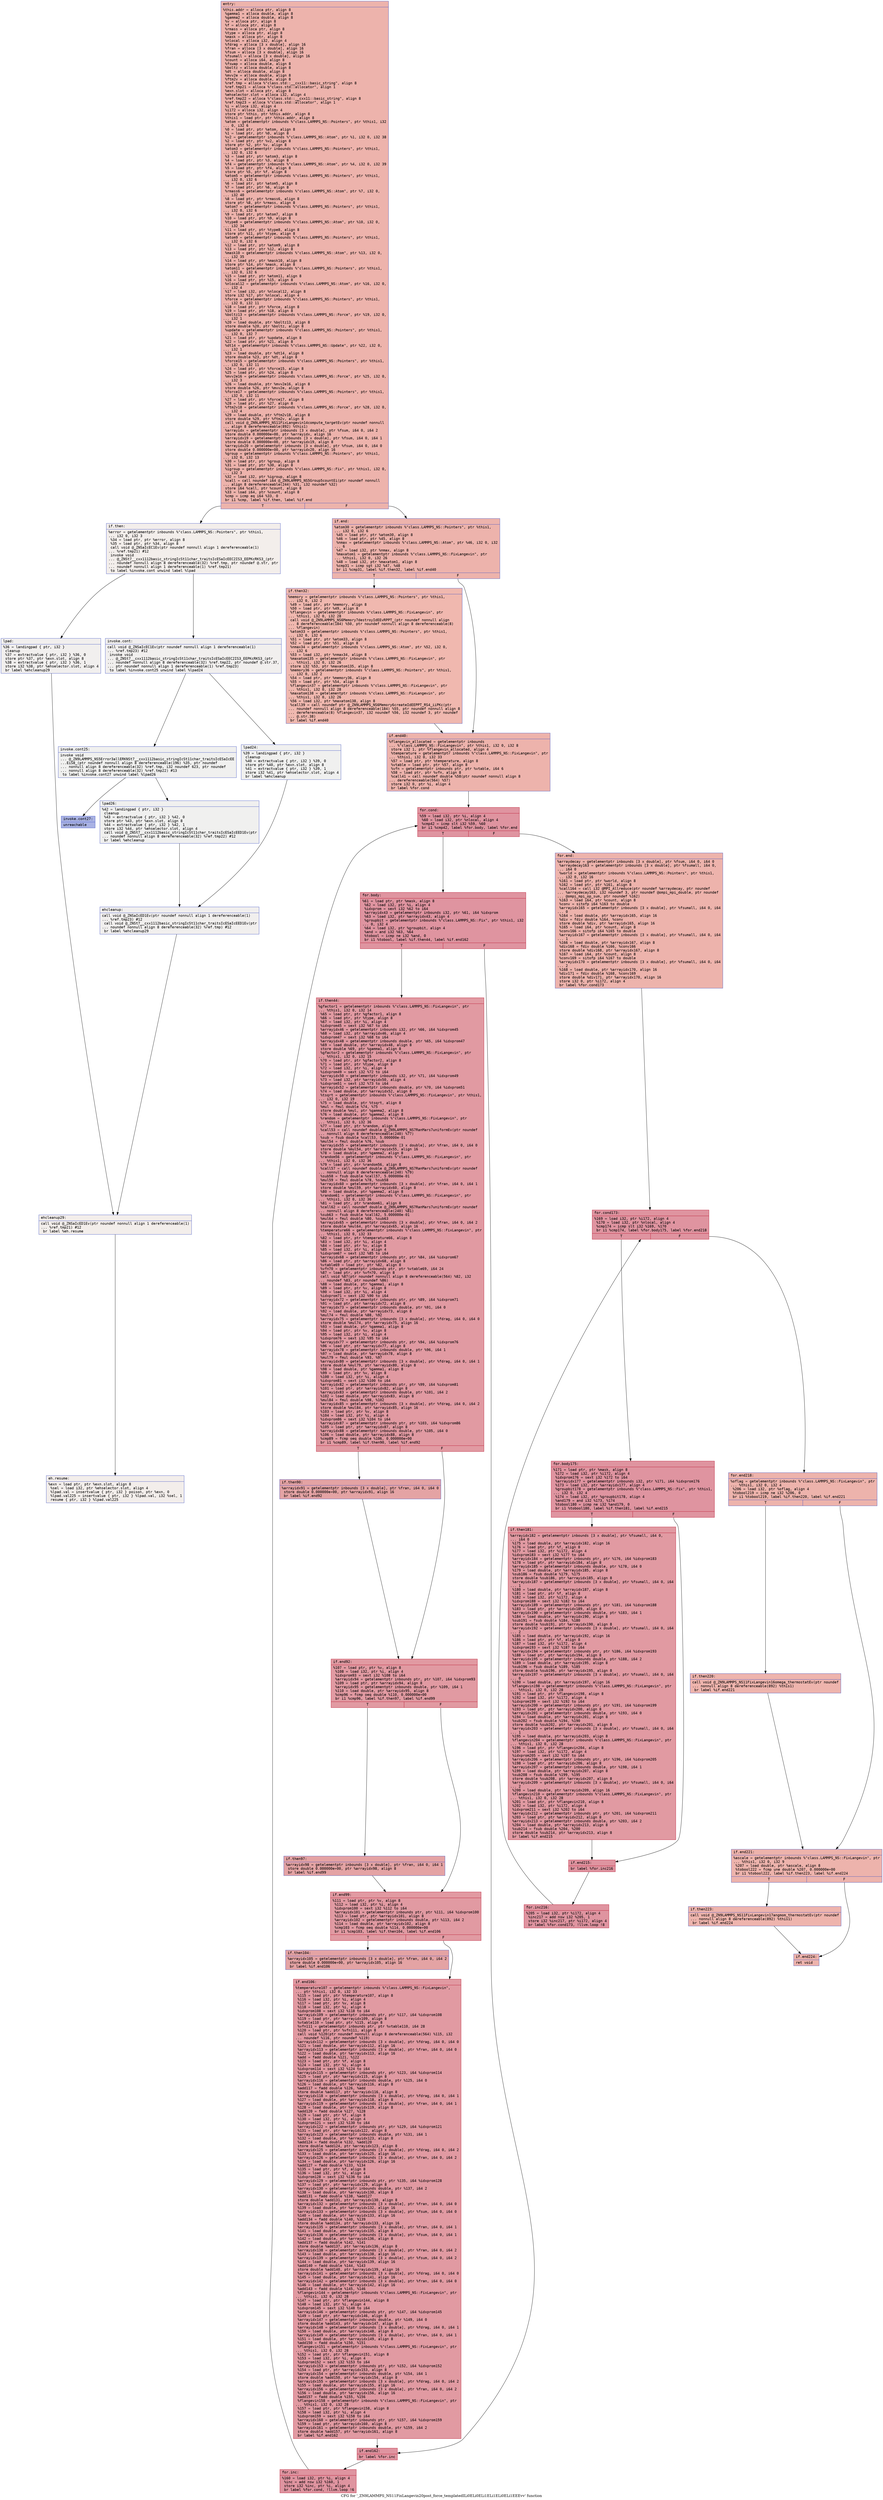 digraph "CFG for '_ZN9LAMMPS_NS11FixLangevin20post_force_templatedILi0ELi0ELi1ELi1ELi0ELi1EEEvv' function" {
	label="CFG for '_ZN9LAMMPS_NS11FixLangevin20post_force_templatedILi0ELi0ELi1ELi1ELi0ELi1EEEvv' function";

	Node0x55e6b2228760 [shape=record,color="#3d50c3ff", style=filled, fillcolor="#d6524470" fontname="Courier",label="{entry:\l|  %this.addr = alloca ptr, align 8\l  %gamma1 = alloca double, align 8\l  %gamma2 = alloca double, align 8\l  %v = alloca ptr, align 8\l  %f = alloca ptr, align 8\l  %rmass = alloca ptr, align 8\l  %type = alloca ptr, align 8\l  %mask = alloca ptr, align 8\l  %nlocal = alloca i32, align 4\l  %fdrag = alloca [3 x double], align 16\l  %fran = alloca [3 x double], align 16\l  %fsum = alloca [3 x double], align 16\l  %fsumall = alloca [3 x double], align 16\l  %count = alloca i64, align 8\l  %fswap = alloca double, align 8\l  %boltz = alloca double, align 8\l  %dt = alloca double, align 8\l  %mvv2e = alloca double, align 8\l  %ftm2v = alloca double, align 8\l  %ref.tmp = alloca %\"class.std::__cxx11::basic_string\", align 8\l  %ref.tmp21 = alloca %\"class.std::allocator\", align 1\l  %exn.slot = alloca ptr, align 8\l  %ehselector.slot = alloca i32, align 4\l  %ref.tmp22 = alloca %\"class.std::__cxx11::basic_string\", align 8\l  %ref.tmp23 = alloca %\"class.std::allocator\", align 1\l  %i = alloca i32, align 4\l  %i172 = alloca i32, align 4\l  store ptr %this, ptr %this.addr, align 8\l  %this1 = load ptr, ptr %this.addr, align 8\l  %atom = getelementptr inbounds %\"class.LAMMPS_NS::Pointers\", ptr %this1, i32\l... 0, i32 6\l  %0 = load ptr, ptr %atom, align 8\l  %1 = load ptr, ptr %0, align 8\l  %v2 = getelementptr inbounds %\"class.LAMMPS_NS::Atom\", ptr %1, i32 0, i32 38\l  %2 = load ptr, ptr %v2, align 8\l  store ptr %2, ptr %v, align 8\l  %atom3 = getelementptr inbounds %\"class.LAMMPS_NS::Pointers\", ptr %this1,\l... i32 0, i32 6\l  %3 = load ptr, ptr %atom3, align 8\l  %4 = load ptr, ptr %3, align 8\l  %f4 = getelementptr inbounds %\"class.LAMMPS_NS::Atom\", ptr %4, i32 0, i32 39\l  %5 = load ptr, ptr %f4, align 8\l  store ptr %5, ptr %f, align 8\l  %atom5 = getelementptr inbounds %\"class.LAMMPS_NS::Pointers\", ptr %this1,\l... i32 0, i32 6\l  %6 = load ptr, ptr %atom5, align 8\l  %7 = load ptr, ptr %6, align 8\l  %rmass6 = getelementptr inbounds %\"class.LAMMPS_NS::Atom\", ptr %7, i32 0,\l... i32 40\l  %8 = load ptr, ptr %rmass6, align 8\l  store ptr %8, ptr %rmass, align 8\l  %atom7 = getelementptr inbounds %\"class.LAMMPS_NS::Pointers\", ptr %this1,\l... i32 0, i32 6\l  %9 = load ptr, ptr %atom7, align 8\l  %10 = load ptr, ptr %9, align 8\l  %type8 = getelementptr inbounds %\"class.LAMMPS_NS::Atom\", ptr %10, i32 0,\l... i32 34\l  %11 = load ptr, ptr %type8, align 8\l  store ptr %11, ptr %type, align 8\l  %atom9 = getelementptr inbounds %\"class.LAMMPS_NS::Pointers\", ptr %this1,\l... i32 0, i32 6\l  %12 = load ptr, ptr %atom9, align 8\l  %13 = load ptr, ptr %12, align 8\l  %mask10 = getelementptr inbounds %\"class.LAMMPS_NS::Atom\", ptr %13, i32 0,\l... i32 35\l  %14 = load ptr, ptr %mask10, align 8\l  store ptr %14, ptr %mask, align 8\l  %atom11 = getelementptr inbounds %\"class.LAMMPS_NS::Pointers\", ptr %this1,\l... i32 0, i32 6\l  %15 = load ptr, ptr %atom11, align 8\l  %16 = load ptr, ptr %15, align 8\l  %nlocal12 = getelementptr inbounds %\"class.LAMMPS_NS::Atom\", ptr %16, i32 0,\l... i32 4\l  %17 = load i32, ptr %nlocal12, align 8\l  store i32 %17, ptr %nlocal, align 4\l  %force = getelementptr inbounds %\"class.LAMMPS_NS::Pointers\", ptr %this1,\l... i32 0, i32 11\l  %18 = load ptr, ptr %force, align 8\l  %19 = load ptr, ptr %18, align 8\l  %boltz13 = getelementptr inbounds %\"class.LAMMPS_NS::Force\", ptr %19, i32 0,\l... i32 1\l  %20 = load double, ptr %boltz13, align 8\l  store double %20, ptr %boltz, align 8\l  %update = getelementptr inbounds %\"class.LAMMPS_NS::Pointers\", ptr %this1,\l... i32 0, i32 7\l  %21 = load ptr, ptr %update, align 8\l  %22 = load ptr, ptr %21, align 8\l  %dt14 = getelementptr inbounds %\"class.LAMMPS_NS::Update\", ptr %22, i32 0,\l... i32 1\l  %23 = load double, ptr %dt14, align 8\l  store double %23, ptr %dt, align 8\l  %force15 = getelementptr inbounds %\"class.LAMMPS_NS::Pointers\", ptr %this1,\l... i32 0, i32 11\l  %24 = load ptr, ptr %force15, align 8\l  %25 = load ptr, ptr %24, align 8\l  %mvv2e16 = getelementptr inbounds %\"class.LAMMPS_NS::Force\", ptr %25, i32 0,\l... i32 3\l  %26 = load double, ptr %mvv2e16, align 8\l  store double %26, ptr %mvv2e, align 8\l  %force17 = getelementptr inbounds %\"class.LAMMPS_NS::Pointers\", ptr %this1,\l... i32 0, i32 11\l  %27 = load ptr, ptr %force17, align 8\l  %28 = load ptr, ptr %27, align 8\l  %ftm2v18 = getelementptr inbounds %\"class.LAMMPS_NS::Force\", ptr %28, i32 0,\l... i32 4\l  %29 = load double, ptr %ftm2v18, align 8\l  store double %29, ptr %ftm2v, align 8\l  call void @_ZN9LAMMPS_NS11FixLangevin14compute_targetEv(ptr noundef nonnull\l... align 8 dereferenceable(892) %this1)\l  %arrayidx = getelementptr inbounds [3 x double], ptr %fsum, i64 0, i64 2\l  store double 0.000000e+00, ptr %arrayidx, align 16\l  %arrayidx19 = getelementptr inbounds [3 x double], ptr %fsum, i64 0, i64 1\l  store double 0.000000e+00, ptr %arrayidx19, align 8\l  %arrayidx20 = getelementptr inbounds [3 x double], ptr %fsum, i64 0, i64 0\l  store double 0.000000e+00, ptr %arrayidx20, align 16\l  %group = getelementptr inbounds %\"class.LAMMPS_NS::Pointers\", ptr %this1,\l... i32 0, i32 13\l  %30 = load ptr, ptr %group, align 8\l  %31 = load ptr, ptr %30, align 8\l  %igroup = getelementptr inbounds %\"class.LAMMPS_NS::Fix\", ptr %this1, i32 0,\l... i32 3\l  %32 = load i32, ptr %igroup, align 8\l  %call = call noundef i64 @_ZN9LAMMPS_NS5Group5countEi(ptr noundef nonnull\l... align 8 dereferenceable(244) %31, i32 noundef %32)\l  store i64 %call, ptr %count, align 8\l  %33 = load i64, ptr %count, align 8\l  %cmp = icmp eq i64 %33, 0\l  br i1 %cmp, label %if.then, label %if.end\l|{<s0>T|<s1>F}}"];
	Node0x55e6b2228760:s0 -> Node0x55e6b2234940[tooltip="entry -> if.then\nProbability 0.00%" ];
	Node0x55e6b2228760:s1 -> Node0x55e6b22349b0[tooltip="entry -> if.end\nProbability 100.00%" ];
	Node0x55e6b2234940 [shape=record,color="#3d50c3ff", style=filled, fillcolor="#e5d8d170" fontname="Courier",label="{if.then:\l|  %error = getelementptr inbounds %\"class.LAMMPS_NS::Pointers\", ptr %this1,\l... i32 0, i32 3\l  %34 = load ptr, ptr %error, align 8\l  %35 = load ptr, ptr %34, align 8\l  call void @_ZNSaIcEC1Ev(ptr noundef nonnull align 1 dereferenceable(1)\l... %ref.tmp21) #12\l  invoke void\l... @_ZNSt7__cxx1112basic_stringIcSt11char_traitsIcESaIcEEC2IS3_EEPKcRKS3_(ptr\l... noundef nonnull align 8 dereferenceable(32) %ref.tmp, ptr noundef @.str, ptr\l... noundef nonnull align 1 dereferenceable(1) %ref.tmp21)\l          to label %invoke.cont unwind label %lpad\l}"];
	Node0x55e6b2234940 -> Node0x55e6b2234e30[tooltip="if.then -> invoke.cont\nProbability 50.00%" ];
	Node0x55e6b2234940 -> Node0x55e6b2234e80[tooltip="if.then -> lpad\nProbability 50.00%" ];
	Node0x55e6b2234e30 [shape=record,color="#3d50c3ff", style=filled, fillcolor="#e0dbd870" fontname="Courier",label="{invoke.cont:\l|  call void @_ZNSaIcEC1Ev(ptr noundef nonnull align 1 dereferenceable(1)\l... %ref.tmp23) #12\l  invoke void\l... @_ZNSt7__cxx1112basic_stringIcSt11char_traitsIcESaIcEEC2IS3_EEPKcRKS3_(ptr\l... noundef nonnull align 8 dereferenceable(32) %ref.tmp22, ptr noundef @.str.37,\l... ptr noundef nonnull align 1 dereferenceable(1) %ref.tmp23)\l          to label %invoke.cont25 unwind label %lpad24\l}"];
	Node0x55e6b2234e30 -> Node0x55e6b2235170[tooltip="invoke.cont -> invoke.cont25\nProbability 50.00%" ];
	Node0x55e6b2234e30 -> Node0x55e6b22351c0[tooltip="invoke.cont -> lpad24\nProbability 50.00%" ];
	Node0x55e6b2235170 [shape=record,color="#3d50c3ff", style=filled, fillcolor="#dedcdb70" fontname="Courier",label="{invoke.cont25:\l|  invoke void\l... @_ZN9LAMMPS_NS5Error3allERKNSt7__cxx1112basic_stringIcSt11char_traitsIcESaIcEE\l...EiS8_(ptr noundef nonnull align 8 dereferenceable(196) %35, ptr noundef\l... nonnull align 8 dereferenceable(32) %ref.tmp, i32 noundef 623, ptr noundef\l... nonnull align 8 dereferenceable(32) %ref.tmp22) #13\l          to label %invoke.cont27 unwind label %lpad26\l}"];
	Node0x55e6b2235170 -> Node0x55e6b2235120[tooltip="invoke.cont25 -> invoke.cont27\nProbability 0.00%" ];
	Node0x55e6b2235170 -> Node0x55e6b22353f0[tooltip="invoke.cont25 -> lpad26\nProbability 100.00%" ];
	Node0x55e6b2235120 [shape=record,color="#3d50c3ff", style=filled, fillcolor="#3d50c370" fontname="Courier",label="{invoke.cont27:\l|  unreachable\l}"];
	Node0x55e6b2234e80 [shape=record,color="#3d50c3ff", style=filled, fillcolor="#e0dbd870" fontname="Courier",label="{lpad:\l|  %36 = landingpad \{ ptr, i32 \}\l          cleanup\l  %37 = extractvalue \{ ptr, i32 \} %36, 0\l  store ptr %37, ptr %exn.slot, align 8\l  %38 = extractvalue \{ ptr, i32 \} %36, 1\l  store i32 %38, ptr %ehselector.slot, align 4\l  br label %ehcleanup29\l}"];
	Node0x55e6b2234e80 -> Node0x55e6b22358f0[tooltip="lpad -> ehcleanup29\nProbability 100.00%" ];
	Node0x55e6b22351c0 [shape=record,color="#3d50c3ff", style=filled, fillcolor="#dedcdb70" fontname="Courier",label="{lpad24:\l|  %39 = landingpad \{ ptr, i32 \}\l          cleanup\l  %40 = extractvalue \{ ptr, i32 \} %39, 0\l  store ptr %40, ptr %exn.slot, align 8\l  %41 = extractvalue \{ ptr, i32 \} %39, 1\l  store i32 %41, ptr %ehselector.slot, align 4\l  br label %ehcleanup\l}"];
	Node0x55e6b22351c0 -> Node0x55e6b2235c40[tooltip="lpad24 -> ehcleanup\nProbability 100.00%" ];
	Node0x55e6b22353f0 [shape=record,color="#3d50c3ff", style=filled, fillcolor="#dedcdb70" fontname="Courier",label="{lpad26:\l|  %42 = landingpad \{ ptr, i32 \}\l          cleanup\l  %43 = extractvalue \{ ptr, i32 \} %42, 0\l  store ptr %43, ptr %exn.slot, align 8\l  %44 = extractvalue \{ ptr, i32 \} %42, 1\l  store i32 %44, ptr %ehselector.slot, align 4\l  call void @_ZNSt7__cxx1112basic_stringIcSt11char_traitsIcESaIcEED1Ev(ptr\l... noundef nonnull align 8 dereferenceable(32) %ref.tmp22) #12\l  br label %ehcleanup\l}"];
	Node0x55e6b22353f0 -> Node0x55e6b2235c40[tooltip="lpad26 -> ehcleanup\nProbability 100.00%" ];
	Node0x55e6b2235c40 [shape=record,color="#3d50c3ff", style=filled, fillcolor="#e0dbd870" fontname="Courier",label="{ehcleanup:\l|  call void @_ZNSaIcED1Ev(ptr noundef nonnull align 1 dereferenceable(1)\l... %ref.tmp23) #12\l  call void @_ZNSt7__cxx1112basic_stringIcSt11char_traitsIcESaIcEED1Ev(ptr\l... noundef nonnull align 8 dereferenceable(32) %ref.tmp) #12\l  br label %ehcleanup29\l}"];
	Node0x55e6b2235c40 -> Node0x55e6b22358f0[tooltip="ehcleanup -> ehcleanup29\nProbability 100.00%" ];
	Node0x55e6b22358f0 [shape=record,color="#3d50c3ff", style=filled, fillcolor="#e5d8d170" fontname="Courier",label="{ehcleanup29:\l|  call void @_ZNSaIcED1Ev(ptr noundef nonnull align 1 dereferenceable(1)\l... %ref.tmp21) #12\l  br label %eh.resume\l}"];
	Node0x55e6b22358f0 -> Node0x55e6b22364f0[tooltip="ehcleanup29 -> eh.resume\nProbability 100.00%" ];
	Node0x55e6b22349b0 [shape=record,color="#3d50c3ff", style=filled, fillcolor="#d6524470" fontname="Courier",label="{if.end:\l|  %atom30 = getelementptr inbounds %\"class.LAMMPS_NS::Pointers\", ptr %this1,\l... i32 0, i32 6\l  %45 = load ptr, ptr %atom30, align 8\l  %46 = load ptr, ptr %45, align 8\l  %nmax = getelementptr inbounds %\"class.LAMMPS_NS::Atom\", ptr %46, i32 0, i32\l... 6\l  %47 = load i32, ptr %nmax, align 8\l  %maxatom1 = getelementptr inbounds %\"class.LAMMPS_NS::FixLangevin\", ptr\l... %this1, i32 0, i32 26\l  %48 = load i32, ptr %maxatom1, align 8\l  %cmp31 = icmp sgt i32 %47, %48\l  br i1 %cmp31, label %if.then32, label %if.end40\l|{<s0>T|<s1>F}}"];
	Node0x55e6b22349b0:s0 -> Node0x55e6b2237300[tooltip="if.end -> if.then32\nProbability 50.00%" ];
	Node0x55e6b22349b0:s1 -> Node0x55e6b2237380[tooltip="if.end -> if.end40\nProbability 50.00%" ];
	Node0x55e6b2237300 [shape=record,color="#3d50c3ff", style=filled, fillcolor="#dc5d4a70" fontname="Courier",label="{if.then32:\l|  %memory = getelementptr inbounds %\"class.LAMMPS_NS::Pointers\", ptr %this1,\l... i32 0, i32 2\l  %49 = load ptr, ptr %memory, align 8\l  %50 = load ptr, ptr %49, align 8\l  %flangevin = getelementptr inbounds %\"class.LAMMPS_NS::FixLangevin\", ptr\l... %this1, i32 0, i32 28\l  call void @_ZN9LAMMPS_NS6Memory7destroyIdEEvRPPT_(ptr noundef nonnull align\l... 8 dereferenceable(184) %50, ptr noundef nonnull align 8 dereferenceable(8)\l... %flangevin)\l  %atom33 = getelementptr inbounds %\"class.LAMMPS_NS::Pointers\", ptr %this1,\l... i32 0, i32 6\l  %51 = load ptr, ptr %atom33, align 8\l  %52 = load ptr, ptr %51, align 8\l  %nmax34 = getelementptr inbounds %\"class.LAMMPS_NS::Atom\", ptr %52, i32 0,\l... i32 6\l  %53 = load i32, ptr %nmax34, align 8\l  %maxatom135 = getelementptr inbounds %\"class.LAMMPS_NS::FixLangevin\", ptr\l... %this1, i32 0, i32 26\l  store i32 %53, ptr %maxatom135, align 8\l  %memory36 = getelementptr inbounds %\"class.LAMMPS_NS::Pointers\", ptr %this1,\l... i32 0, i32 2\l  %54 = load ptr, ptr %memory36, align 8\l  %55 = load ptr, ptr %54, align 8\l  %flangevin37 = getelementptr inbounds %\"class.LAMMPS_NS::FixLangevin\", ptr\l... %this1, i32 0, i32 28\l  %maxatom138 = getelementptr inbounds %\"class.LAMMPS_NS::FixLangevin\", ptr\l... %this1, i32 0, i32 26\l  %56 = load i32, ptr %maxatom138, align 8\l  %call39 = call noundef ptr @_ZN9LAMMPS_NS6Memory6createIdEEPPT_RS4_iiPKc(ptr\l... noundef nonnull align 8 dereferenceable(184) %55, ptr noundef nonnull align 8\l... dereferenceable(8) %flangevin37, i32 noundef %56, i32 noundef 3, ptr noundef\l... @.str.38)\l  br label %if.end40\l}"];
	Node0x55e6b2237300 -> Node0x55e6b2237380[tooltip="if.then32 -> if.end40\nProbability 100.00%" ];
	Node0x55e6b2237380 [shape=record,color="#3d50c3ff", style=filled, fillcolor="#d6524470" fontname="Courier",label="{if.end40:\l|  %flangevin_allocated = getelementptr inbounds\l... %\"class.LAMMPS_NS::FixLangevin\", ptr %this1, i32 0, i32 8\l  store i32 1, ptr %flangevin_allocated, align 4\l  %temperature = getelementptr inbounds %\"class.LAMMPS_NS::FixLangevin\", ptr\l... %this1, i32 0, i32 33\l  %57 = load ptr, ptr %temperature, align 8\l  %vtable = load ptr, ptr %57, align 8\l  %vfn = getelementptr inbounds ptr, ptr %vtable, i64 6\l  %58 = load ptr, ptr %vfn, align 8\l  %call41 = call noundef double %58(ptr noundef nonnull align 8\l... dereferenceable(564) %57)\l  store i32 0, ptr %i, align 4\l  br label %for.cond\l}"];
	Node0x55e6b2237380 -> Node0x55e6b2238aa0[tooltip="if.end40 -> for.cond\nProbability 100.00%" ];
	Node0x55e6b2238aa0 [shape=record,color="#b70d28ff", style=filled, fillcolor="#b70d2870" fontname="Courier",label="{for.cond:\l|  %59 = load i32, ptr %i, align 4\l  %60 = load i32, ptr %nlocal, align 4\l  %cmp42 = icmp slt i32 %59, %60\l  br i1 %cmp42, label %for.body, label %for.end\l|{<s0>T|<s1>F}}"];
	Node0x55e6b2238aa0:s0 -> Node0x55e6b2238d10[tooltip="for.cond -> for.body\nProbability 96.88%" ];
	Node0x55e6b2238aa0:s1 -> Node0x55e6b2238d60[tooltip="for.cond -> for.end\nProbability 3.12%" ];
	Node0x55e6b2238d10 [shape=record,color="#b70d28ff", style=filled, fillcolor="#b70d2870" fontname="Courier",label="{for.body:\l|  %61 = load ptr, ptr %mask, align 8\l  %62 = load i32, ptr %i, align 4\l  %idxprom = sext i32 %62 to i64\l  %arrayidx43 = getelementptr inbounds i32, ptr %61, i64 %idxprom\l  %63 = load i32, ptr %arrayidx43, align 4\l  %groupbit = getelementptr inbounds %\"class.LAMMPS_NS::Fix\", ptr %this1, i32\l... 0, i32 4\l  %64 = load i32, ptr %groupbit, align 4\l  %and = and i32 %63, %64\l  %tobool = icmp ne i32 %and, 0\l  br i1 %tobool, label %if.then44, label %if.end162\l|{<s0>T|<s1>F}}"];
	Node0x55e6b2238d10:s0 -> Node0x55e6b2233860[tooltip="for.body -> if.then44\nProbability 62.50%" ];
	Node0x55e6b2238d10:s1 -> Node0x55e6b22338e0[tooltip="for.body -> if.end162\nProbability 37.50%" ];
	Node0x55e6b2233860 [shape=record,color="#b70d28ff", style=filled, fillcolor="#bb1b2c70" fontname="Courier",label="{if.then44:\l|  %gfactor1 = getelementptr inbounds %\"class.LAMMPS_NS::FixLangevin\", ptr\l... %this1, i32 0, i32 14\l  %65 = load ptr, ptr %gfactor1, align 8\l  %66 = load ptr, ptr %type, align 8\l  %67 = load i32, ptr %i, align 4\l  %idxprom45 = sext i32 %67 to i64\l  %arrayidx46 = getelementptr inbounds i32, ptr %66, i64 %idxprom45\l  %68 = load i32, ptr %arrayidx46, align 4\l  %idxprom47 = sext i32 %68 to i64\l  %arrayidx48 = getelementptr inbounds double, ptr %65, i64 %idxprom47\l  %69 = load double, ptr %arrayidx48, align 8\l  store double %69, ptr %gamma1, align 8\l  %gfactor2 = getelementptr inbounds %\"class.LAMMPS_NS::FixLangevin\", ptr\l... %this1, i32 0, i32 15\l  %70 = load ptr, ptr %gfactor2, align 8\l  %71 = load ptr, ptr %type, align 8\l  %72 = load i32, ptr %i, align 4\l  %idxprom49 = sext i32 %72 to i64\l  %arrayidx50 = getelementptr inbounds i32, ptr %71, i64 %idxprom49\l  %73 = load i32, ptr %arrayidx50, align 4\l  %idxprom51 = sext i32 %73 to i64\l  %arrayidx52 = getelementptr inbounds double, ptr %70, i64 %idxprom51\l  %74 = load double, ptr %arrayidx52, align 8\l  %tsqrt = getelementptr inbounds %\"class.LAMMPS_NS::FixLangevin\", ptr %this1,\l... i32 0, i32 19\l  %75 = load double, ptr %tsqrt, align 8\l  %mul = fmul double %74, %75\l  store double %mul, ptr %gamma2, align 8\l  %76 = load double, ptr %gamma2, align 8\l  %random = getelementptr inbounds %\"class.LAMMPS_NS::FixLangevin\", ptr\l... %this1, i32 0, i32 36\l  %77 = load ptr, ptr %random, align 8\l  %call53 = call noundef double @_ZN9LAMMPS_NS7RanMars7uniformEv(ptr noundef\l... nonnull align 8 dereferenceable(240) %77)\l  %sub = fsub double %call53, 5.000000e-01\l  %mul54 = fmul double %76, %sub\l  %arrayidx55 = getelementptr inbounds [3 x double], ptr %fran, i64 0, i64 0\l  store double %mul54, ptr %arrayidx55, align 16\l  %78 = load double, ptr %gamma2, align 8\l  %random56 = getelementptr inbounds %\"class.LAMMPS_NS::FixLangevin\", ptr\l... %this1, i32 0, i32 36\l  %79 = load ptr, ptr %random56, align 8\l  %call57 = call noundef double @_ZN9LAMMPS_NS7RanMars7uniformEv(ptr noundef\l... nonnull align 8 dereferenceable(240) %79)\l  %sub58 = fsub double %call57, 5.000000e-01\l  %mul59 = fmul double %78, %sub58\l  %arrayidx60 = getelementptr inbounds [3 x double], ptr %fran, i64 0, i64 1\l  store double %mul59, ptr %arrayidx60, align 8\l  %80 = load double, ptr %gamma2, align 8\l  %random61 = getelementptr inbounds %\"class.LAMMPS_NS::FixLangevin\", ptr\l... %this1, i32 0, i32 36\l  %81 = load ptr, ptr %random61, align 8\l  %call62 = call noundef double @_ZN9LAMMPS_NS7RanMars7uniformEv(ptr noundef\l... nonnull align 8 dereferenceable(240) %81)\l  %sub63 = fsub double %call62, 5.000000e-01\l  %mul64 = fmul double %80, %sub63\l  %arrayidx65 = getelementptr inbounds [3 x double], ptr %fran, i64 0, i64 2\l  store double %mul64, ptr %arrayidx65, align 16\l  %temperature66 = getelementptr inbounds %\"class.LAMMPS_NS::FixLangevin\", ptr\l... %this1, i32 0, i32 33\l  %82 = load ptr, ptr %temperature66, align 8\l  %83 = load i32, ptr %i, align 4\l  %84 = load ptr, ptr %v, align 8\l  %85 = load i32, ptr %i, align 4\l  %idxprom67 = sext i32 %85 to i64\l  %arrayidx68 = getelementptr inbounds ptr, ptr %84, i64 %idxprom67\l  %86 = load ptr, ptr %arrayidx68, align 8\l  %vtable69 = load ptr, ptr %82, align 8\l  %vfn70 = getelementptr inbounds ptr, ptr %vtable69, i64 24\l  %87 = load ptr, ptr %vfn70, align 8\l  call void %87(ptr noundef nonnull align 8 dereferenceable(564) %82, i32\l... noundef %83, ptr noundef %86)\l  %88 = load double, ptr %gamma1, align 8\l  %89 = load ptr, ptr %v, align 8\l  %90 = load i32, ptr %i, align 4\l  %idxprom71 = sext i32 %90 to i64\l  %arrayidx72 = getelementptr inbounds ptr, ptr %89, i64 %idxprom71\l  %91 = load ptr, ptr %arrayidx72, align 8\l  %arrayidx73 = getelementptr inbounds double, ptr %91, i64 0\l  %92 = load double, ptr %arrayidx73, align 8\l  %mul74 = fmul double %88, %92\l  %arrayidx75 = getelementptr inbounds [3 x double], ptr %fdrag, i64 0, i64 0\l  store double %mul74, ptr %arrayidx75, align 16\l  %93 = load double, ptr %gamma1, align 8\l  %94 = load ptr, ptr %v, align 8\l  %95 = load i32, ptr %i, align 4\l  %idxprom76 = sext i32 %95 to i64\l  %arrayidx77 = getelementptr inbounds ptr, ptr %94, i64 %idxprom76\l  %96 = load ptr, ptr %arrayidx77, align 8\l  %arrayidx78 = getelementptr inbounds double, ptr %96, i64 1\l  %97 = load double, ptr %arrayidx78, align 8\l  %mul79 = fmul double %93, %97\l  %arrayidx80 = getelementptr inbounds [3 x double], ptr %fdrag, i64 0, i64 1\l  store double %mul79, ptr %arrayidx80, align 8\l  %98 = load double, ptr %gamma1, align 8\l  %99 = load ptr, ptr %v, align 8\l  %100 = load i32, ptr %i, align 4\l  %idxprom81 = sext i32 %100 to i64\l  %arrayidx82 = getelementptr inbounds ptr, ptr %99, i64 %idxprom81\l  %101 = load ptr, ptr %arrayidx82, align 8\l  %arrayidx83 = getelementptr inbounds double, ptr %101, i64 2\l  %102 = load double, ptr %arrayidx83, align 8\l  %mul84 = fmul double %98, %102\l  %arrayidx85 = getelementptr inbounds [3 x double], ptr %fdrag, i64 0, i64 2\l  store double %mul84, ptr %arrayidx85, align 16\l  %103 = load ptr, ptr %v, align 8\l  %104 = load i32, ptr %i, align 4\l  %idxprom86 = sext i32 %104 to i64\l  %arrayidx87 = getelementptr inbounds ptr, ptr %103, i64 %idxprom86\l  %105 = load ptr, ptr %arrayidx87, align 8\l  %arrayidx88 = getelementptr inbounds double, ptr %105, i64 0\l  %106 = load double, ptr %arrayidx88, align 8\l  %cmp89 = fcmp oeq double %106, 0.000000e+00\l  br i1 %cmp89, label %if.then90, label %if.end92\l|{<s0>T|<s1>F}}"];
	Node0x55e6b2233860:s0 -> Node0x55e6b223e6c0[tooltip="if.then44 -> if.then90\nProbability 62.50%" ];
	Node0x55e6b2233860:s1 -> Node0x55e6b223e740[tooltip="if.then44 -> if.end92\nProbability 37.50%" ];
	Node0x55e6b223e6c0 [shape=record,color="#3d50c3ff", style=filled, fillcolor="#c32e3170" fontname="Courier",label="{if.then90:\l|  %arrayidx91 = getelementptr inbounds [3 x double], ptr %fran, i64 0, i64 0\l  store double 0.000000e+00, ptr %arrayidx91, align 16\l  br label %if.end92\l}"];
	Node0x55e6b223e6c0 -> Node0x55e6b223e740[tooltip="if.then90 -> if.end92\nProbability 100.00%" ];
	Node0x55e6b223e740 [shape=record,color="#b70d28ff", style=filled, fillcolor="#bb1b2c70" fontname="Courier",label="{if.end92:\l|  %107 = load ptr, ptr %v, align 8\l  %108 = load i32, ptr %i, align 4\l  %idxprom93 = sext i32 %108 to i64\l  %arrayidx94 = getelementptr inbounds ptr, ptr %107, i64 %idxprom93\l  %109 = load ptr, ptr %arrayidx94, align 8\l  %arrayidx95 = getelementptr inbounds double, ptr %109, i64 1\l  %110 = load double, ptr %arrayidx95, align 8\l  %cmp96 = fcmp oeq double %110, 0.000000e+00\l  br i1 %cmp96, label %if.then97, label %if.end99\l|{<s0>T|<s1>F}}"];
	Node0x55e6b223e740:s0 -> Node0x55e6b223efc0[tooltip="if.end92 -> if.then97\nProbability 62.50%" ];
	Node0x55e6b223e740:s1 -> Node0x55e6b223f040[tooltip="if.end92 -> if.end99\nProbability 37.50%" ];
	Node0x55e6b223efc0 [shape=record,color="#3d50c3ff", style=filled, fillcolor="#c32e3170" fontname="Courier",label="{if.then97:\l|  %arrayidx98 = getelementptr inbounds [3 x double], ptr %fran, i64 0, i64 1\l  store double 0.000000e+00, ptr %arrayidx98, align 8\l  br label %if.end99\l}"];
	Node0x55e6b223efc0 -> Node0x55e6b223f040[tooltip="if.then97 -> if.end99\nProbability 100.00%" ];
	Node0x55e6b223f040 [shape=record,color="#b70d28ff", style=filled, fillcolor="#bb1b2c70" fontname="Courier",label="{if.end99:\l|  %111 = load ptr, ptr %v, align 8\l  %112 = load i32, ptr %i, align 4\l  %idxprom100 = sext i32 %112 to i64\l  %arrayidx101 = getelementptr inbounds ptr, ptr %111, i64 %idxprom100\l  %113 = load ptr, ptr %arrayidx101, align 8\l  %arrayidx102 = getelementptr inbounds double, ptr %113, i64 2\l  %114 = load double, ptr %arrayidx102, align 8\l  %cmp103 = fcmp oeq double %114, 0.000000e+00\l  br i1 %cmp103, label %if.then104, label %if.end106\l|{<s0>T|<s1>F}}"];
	Node0x55e6b223f040:s0 -> Node0x55e6b223f860[tooltip="if.end99 -> if.then104\nProbability 62.50%" ];
	Node0x55e6b223f040:s1 -> Node0x55e6b223f8e0[tooltip="if.end99 -> if.end106\nProbability 37.50%" ];
	Node0x55e6b223f860 [shape=record,color="#3d50c3ff", style=filled, fillcolor="#c32e3170" fontname="Courier",label="{if.then104:\l|  %arrayidx105 = getelementptr inbounds [3 x double], ptr %fran, i64 0, i64 2\l  store double 0.000000e+00, ptr %arrayidx105, align 16\l  br label %if.end106\l}"];
	Node0x55e6b223f860 -> Node0x55e6b223f8e0[tooltip="if.then104 -> if.end106\nProbability 100.00%" ];
	Node0x55e6b223f8e0 [shape=record,color="#b70d28ff", style=filled, fillcolor="#bb1b2c70" fontname="Courier",label="{if.end106:\l|  %temperature107 = getelementptr inbounds %\"class.LAMMPS_NS::FixLangevin\",\l... ptr %this1, i32 0, i32 33\l  %115 = load ptr, ptr %temperature107, align 8\l  %116 = load i32, ptr %i, align 4\l  %117 = load ptr, ptr %v, align 8\l  %118 = load i32, ptr %i, align 4\l  %idxprom108 = sext i32 %118 to i64\l  %arrayidx109 = getelementptr inbounds ptr, ptr %117, i64 %idxprom108\l  %119 = load ptr, ptr %arrayidx109, align 8\l  %vtable110 = load ptr, ptr %115, align 8\l  %vfn111 = getelementptr inbounds ptr, ptr %vtable110, i64 28\l  %120 = load ptr, ptr %vfn111, align 8\l  call void %120(ptr noundef nonnull align 8 dereferenceable(564) %115, i32\l... noundef %116, ptr noundef %119)\l  %arrayidx112 = getelementptr inbounds [3 x double], ptr %fdrag, i64 0, i64 0\l  %121 = load double, ptr %arrayidx112, align 16\l  %arrayidx113 = getelementptr inbounds [3 x double], ptr %fran, i64 0, i64 0\l  %122 = load double, ptr %arrayidx113, align 16\l  %add = fadd double %121, %122\l  %123 = load ptr, ptr %f, align 8\l  %124 = load i32, ptr %i, align 4\l  %idxprom114 = sext i32 %124 to i64\l  %arrayidx115 = getelementptr inbounds ptr, ptr %123, i64 %idxprom114\l  %125 = load ptr, ptr %arrayidx115, align 8\l  %arrayidx116 = getelementptr inbounds double, ptr %125, i64 0\l  %126 = load double, ptr %arrayidx116, align 8\l  %add117 = fadd double %126, %add\l  store double %add117, ptr %arrayidx116, align 8\l  %arrayidx118 = getelementptr inbounds [3 x double], ptr %fdrag, i64 0, i64 1\l  %127 = load double, ptr %arrayidx118, align 8\l  %arrayidx119 = getelementptr inbounds [3 x double], ptr %fran, i64 0, i64 1\l  %128 = load double, ptr %arrayidx119, align 8\l  %add120 = fadd double %127, %128\l  %129 = load ptr, ptr %f, align 8\l  %130 = load i32, ptr %i, align 4\l  %idxprom121 = sext i32 %130 to i64\l  %arrayidx122 = getelementptr inbounds ptr, ptr %129, i64 %idxprom121\l  %131 = load ptr, ptr %arrayidx122, align 8\l  %arrayidx123 = getelementptr inbounds double, ptr %131, i64 1\l  %132 = load double, ptr %arrayidx123, align 8\l  %add124 = fadd double %132, %add120\l  store double %add124, ptr %arrayidx123, align 8\l  %arrayidx125 = getelementptr inbounds [3 x double], ptr %fdrag, i64 0, i64 2\l  %133 = load double, ptr %arrayidx125, align 16\l  %arrayidx126 = getelementptr inbounds [3 x double], ptr %fran, i64 0, i64 2\l  %134 = load double, ptr %arrayidx126, align 16\l  %add127 = fadd double %133, %134\l  %135 = load ptr, ptr %f, align 8\l  %136 = load i32, ptr %i, align 4\l  %idxprom128 = sext i32 %136 to i64\l  %arrayidx129 = getelementptr inbounds ptr, ptr %135, i64 %idxprom128\l  %137 = load ptr, ptr %arrayidx129, align 8\l  %arrayidx130 = getelementptr inbounds double, ptr %137, i64 2\l  %138 = load double, ptr %arrayidx130, align 8\l  %add131 = fadd double %138, %add127\l  store double %add131, ptr %arrayidx130, align 8\l  %arrayidx132 = getelementptr inbounds [3 x double], ptr %fran, i64 0, i64 0\l  %139 = load double, ptr %arrayidx132, align 16\l  %arrayidx133 = getelementptr inbounds [3 x double], ptr %fsum, i64 0, i64 0\l  %140 = load double, ptr %arrayidx133, align 16\l  %add134 = fadd double %140, %139\l  store double %add134, ptr %arrayidx133, align 16\l  %arrayidx135 = getelementptr inbounds [3 x double], ptr %fran, i64 0, i64 1\l  %141 = load double, ptr %arrayidx135, align 8\l  %arrayidx136 = getelementptr inbounds [3 x double], ptr %fsum, i64 0, i64 1\l  %142 = load double, ptr %arrayidx136, align 8\l  %add137 = fadd double %142, %141\l  store double %add137, ptr %arrayidx136, align 8\l  %arrayidx138 = getelementptr inbounds [3 x double], ptr %fran, i64 0, i64 2\l  %143 = load double, ptr %arrayidx138, align 16\l  %arrayidx139 = getelementptr inbounds [3 x double], ptr %fsum, i64 0, i64 2\l  %144 = load double, ptr %arrayidx139, align 16\l  %add140 = fadd double %144, %143\l  store double %add140, ptr %arrayidx139, align 16\l  %arrayidx141 = getelementptr inbounds [3 x double], ptr %fdrag, i64 0, i64 0\l  %145 = load double, ptr %arrayidx141, align 16\l  %arrayidx142 = getelementptr inbounds [3 x double], ptr %fran, i64 0, i64 0\l  %146 = load double, ptr %arrayidx142, align 16\l  %add143 = fadd double %145, %146\l  %flangevin144 = getelementptr inbounds %\"class.LAMMPS_NS::FixLangevin\", ptr\l... %this1, i32 0, i32 28\l  %147 = load ptr, ptr %flangevin144, align 8\l  %148 = load i32, ptr %i, align 4\l  %idxprom145 = sext i32 %148 to i64\l  %arrayidx146 = getelementptr inbounds ptr, ptr %147, i64 %idxprom145\l  %149 = load ptr, ptr %arrayidx146, align 8\l  %arrayidx147 = getelementptr inbounds double, ptr %149, i64 0\l  store double %add143, ptr %arrayidx147, align 8\l  %arrayidx148 = getelementptr inbounds [3 x double], ptr %fdrag, i64 0, i64 1\l  %150 = load double, ptr %arrayidx148, align 8\l  %arrayidx149 = getelementptr inbounds [3 x double], ptr %fran, i64 0, i64 1\l  %151 = load double, ptr %arrayidx149, align 8\l  %add150 = fadd double %150, %151\l  %flangevin151 = getelementptr inbounds %\"class.LAMMPS_NS::FixLangevin\", ptr\l... %this1, i32 0, i32 28\l  %152 = load ptr, ptr %flangevin151, align 8\l  %153 = load i32, ptr %i, align 4\l  %idxprom152 = sext i32 %153 to i64\l  %arrayidx153 = getelementptr inbounds ptr, ptr %152, i64 %idxprom152\l  %154 = load ptr, ptr %arrayidx153, align 8\l  %arrayidx154 = getelementptr inbounds double, ptr %154, i64 1\l  store double %add150, ptr %arrayidx154, align 8\l  %arrayidx155 = getelementptr inbounds [3 x double], ptr %fdrag, i64 0, i64 2\l  %155 = load double, ptr %arrayidx155, align 16\l  %arrayidx156 = getelementptr inbounds [3 x double], ptr %fran, i64 0, i64 2\l  %156 = load double, ptr %arrayidx156, align 16\l  %add157 = fadd double %155, %156\l  %flangevin158 = getelementptr inbounds %\"class.LAMMPS_NS::FixLangevin\", ptr\l... %this1, i32 0, i32 28\l  %157 = load ptr, ptr %flangevin158, align 8\l  %158 = load i32, ptr %i, align 4\l  %idxprom159 = sext i32 %158 to i64\l  %arrayidx160 = getelementptr inbounds ptr, ptr %157, i64 %idxprom159\l  %159 = load ptr, ptr %arrayidx160, align 8\l  %arrayidx161 = getelementptr inbounds double, ptr %159, i64 2\l  store double %add157, ptr %arrayidx161, align 8\l  br label %if.end162\l}"];
	Node0x55e6b223f8e0 -> Node0x55e6b22338e0[tooltip="if.end106 -> if.end162\nProbability 100.00%" ];
	Node0x55e6b22338e0 [shape=record,color="#b70d28ff", style=filled, fillcolor="#b70d2870" fontname="Courier",label="{if.end162:\l|  br label %for.inc\l}"];
	Node0x55e6b22338e0 -> Node0x55e6b2245230[tooltip="if.end162 -> for.inc\nProbability 100.00%" ];
	Node0x55e6b2245230 [shape=record,color="#b70d28ff", style=filled, fillcolor="#b70d2870" fontname="Courier",label="{for.inc:\l|  %160 = load i32, ptr %i, align 4\l  %inc = add nsw i32 %160, 1\l  store i32 %inc, ptr %i, align 4\l  br label %for.cond, !llvm.loop !6\l}"];
	Node0x55e6b2245230 -> Node0x55e6b2238aa0[tooltip="for.inc -> for.cond\nProbability 100.00%" ];
	Node0x55e6b2238d60 [shape=record,color="#3d50c3ff", style=filled, fillcolor="#d6524470" fontname="Courier",label="{for.end:\l|  %arraydecay = getelementptr inbounds [3 x double], ptr %fsum, i64 0, i64 0\l  %arraydecay163 = getelementptr inbounds [3 x double], ptr %fsumall, i64 0,\l... i64 0\l  %world = getelementptr inbounds %\"class.LAMMPS_NS::Pointers\", ptr %this1,\l... i32 0, i32 16\l  %161 = load ptr, ptr %world, align 8\l  %162 = load ptr, ptr %161, align 8\l  %call164 = call i32 @MPI_Allreduce(ptr noundef %arraydecay, ptr noundef\l... %arraydecay163, i32 noundef 3, ptr noundef @ompi_mpi_double, ptr noundef\l... @ompi_mpi_op_sum, ptr noundef %162)\l  %163 = load i64, ptr %count, align 8\l  %conv = sitofp i64 %163 to double\l  %arrayidx165 = getelementptr inbounds [3 x double], ptr %fsumall, i64 0, i64\l... 0\l  %164 = load double, ptr %arrayidx165, align 16\l  %div = fdiv double %164, %conv\l  store double %div, ptr %arrayidx165, align 16\l  %165 = load i64, ptr %count, align 8\l  %conv166 = sitofp i64 %165 to double\l  %arrayidx167 = getelementptr inbounds [3 x double], ptr %fsumall, i64 0, i64\l... 1\l  %166 = load double, ptr %arrayidx167, align 8\l  %div168 = fdiv double %166, %conv166\l  store double %div168, ptr %arrayidx167, align 8\l  %167 = load i64, ptr %count, align 8\l  %conv169 = sitofp i64 %167 to double\l  %arrayidx170 = getelementptr inbounds [3 x double], ptr %fsumall, i64 0, i64\l... 2\l  %168 = load double, ptr %arrayidx170, align 16\l  %div171 = fdiv double %168, %conv169\l  store double %div171, ptr %arrayidx170, align 16\l  store i32 0, ptr %i172, align 4\l  br label %for.cond173\l}"];
	Node0x55e6b2238d60 -> Node0x55e6b22467a0[tooltip="for.end -> for.cond173\nProbability 100.00%" ];
	Node0x55e6b22467a0 [shape=record,color="#b70d28ff", style=filled, fillcolor="#b70d2870" fontname="Courier",label="{for.cond173:\l|  %169 = load i32, ptr %i172, align 4\l  %170 = load i32, ptr %nlocal, align 4\l  %cmp174 = icmp slt i32 %169, %170\l  br i1 %cmp174, label %for.body175, label %for.end218\l|{<s0>T|<s1>F}}"];
	Node0x55e6b22467a0:s0 -> Node0x55e6b2246a40[tooltip="for.cond173 -> for.body175\nProbability 96.88%" ];
	Node0x55e6b22467a0:s1 -> Node0x55e6b2246ac0[tooltip="for.cond173 -> for.end218\nProbability 3.12%" ];
	Node0x55e6b2246a40 [shape=record,color="#b70d28ff", style=filled, fillcolor="#b70d2870" fontname="Courier",label="{for.body175:\l|  %171 = load ptr, ptr %mask, align 8\l  %172 = load i32, ptr %i172, align 4\l  %idxprom176 = sext i32 %172 to i64\l  %arrayidx177 = getelementptr inbounds i32, ptr %171, i64 %idxprom176\l  %173 = load i32, ptr %arrayidx177, align 4\l  %groupbit178 = getelementptr inbounds %\"class.LAMMPS_NS::Fix\", ptr %this1,\l... i32 0, i32 4\l  %174 = load i32, ptr %groupbit178, align 4\l  %and179 = and i32 %173, %174\l  %tobool180 = icmp ne i32 %and179, 0\l  br i1 %tobool180, label %if.then181, label %if.end215\l|{<s0>T|<s1>F}}"];
	Node0x55e6b2246a40:s0 -> Node0x55e6b22471c0[tooltip="for.body175 -> if.then181\nProbability 62.50%" ];
	Node0x55e6b2246a40:s1 -> Node0x55e6b2247240[tooltip="for.body175 -> if.end215\nProbability 37.50%" ];
	Node0x55e6b22471c0 [shape=record,color="#b70d28ff", style=filled, fillcolor="#bb1b2c70" fontname="Courier",label="{if.then181:\l|  %arrayidx182 = getelementptr inbounds [3 x double], ptr %fsumall, i64 0,\l... i64 0\l  %175 = load double, ptr %arrayidx182, align 16\l  %176 = load ptr, ptr %f, align 8\l  %177 = load i32, ptr %i172, align 4\l  %idxprom183 = sext i32 %177 to i64\l  %arrayidx184 = getelementptr inbounds ptr, ptr %176, i64 %idxprom183\l  %178 = load ptr, ptr %arrayidx184, align 8\l  %arrayidx185 = getelementptr inbounds double, ptr %178, i64 0\l  %179 = load double, ptr %arrayidx185, align 8\l  %sub186 = fsub double %179, %175\l  store double %sub186, ptr %arrayidx185, align 8\l  %arrayidx187 = getelementptr inbounds [3 x double], ptr %fsumall, i64 0, i64\l... 1\l  %180 = load double, ptr %arrayidx187, align 8\l  %181 = load ptr, ptr %f, align 8\l  %182 = load i32, ptr %i172, align 4\l  %idxprom188 = sext i32 %182 to i64\l  %arrayidx189 = getelementptr inbounds ptr, ptr %181, i64 %idxprom188\l  %183 = load ptr, ptr %arrayidx189, align 8\l  %arrayidx190 = getelementptr inbounds double, ptr %183, i64 1\l  %184 = load double, ptr %arrayidx190, align 8\l  %sub191 = fsub double %184, %180\l  store double %sub191, ptr %arrayidx190, align 8\l  %arrayidx192 = getelementptr inbounds [3 x double], ptr %fsumall, i64 0, i64\l... 2\l  %185 = load double, ptr %arrayidx192, align 16\l  %186 = load ptr, ptr %f, align 8\l  %187 = load i32, ptr %i172, align 4\l  %idxprom193 = sext i32 %187 to i64\l  %arrayidx194 = getelementptr inbounds ptr, ptr %186, i64 %idxprom193\l  %188 = load ptr, ptr %arrayidx194, align 8\l  %arrayidx195 = getelementptr inbounds double, ptr %188, i64 2\l  %189 = load double, ptr %arrayidx195, align 8\l  %sub196 = fsub double %189, %185\l  store double %sub196, ptr %arrayidx195, align 8\l  %arrayidx197 = getelementptr inbounds [3 x double], ptr %fsumall, i64 0, i64\l... 0\l  %190 = load double, ptr %arrayidx197, align 16\l  %flangevin198 = getelementptr inbounds %\"class.LAMMPS_NS::FixLangevin\", ptr\l... %this1, i32 0, i32 28\l  %191 = load ptr, ptr %flangevin198, align 8\l  %192 = load i32, ptr %i172, align 4\l  %idxprom199 = sext i32 %192 to i64\l  %arrayidx200 = getelementptr inbounds ptr, ptr %191, i64 %idxprom199\l  %193 = load ptr, ptr %arrayidx200, align 8\l  %arrayidx201 = getelementptr inbounds double, ptr %193, i64 0\l  %194 = load double, ptr %arrayidx201, align 8\l  %sub202 = fsub double %194, %190\l  store double %sub202, ptr %arrayidx201, align 8\l  %arrayidx203 = getelementptr inbounds [3 x double], ptr %fsumall, i64 0, i64\l... 1\l  %195 = load double, ptr %arrayidx203, align 8\l  %flangevin204 = getelementptr inbounds %\"class.LAMMPS_NS::FixLangevin\", ptr\l... %this1, i32 0, i32 28\l  %196 = load ptr, ptr %flangevin204, align 8\l  %197 = load i32, ptr %i172, align 4\l  %idxprom205 = sext i32 %197 to i64\l  %arrayidx206 = getelementptr inbounds ptr, ptr %196, i64 %idxprom205\l  %198 = load ptr, ptr %arrayidx206, align 8\l  %arrayidx207 = getelementptr inbounds double, ptr %198, i64 1\l  %199 = load double, ptr %arrayidx207, align 8\l  %sub208 = fsub double %199, %195\l  store double %sub208, ptr %arrayidx207, align 8\l  %arrayidx209 = getelementptr inbounds [3 x double], ptr %fsumall, i64 0, i64\l... 2\l  %200 = load double, ptr %arrayidx209, align 16\l  %flangevin210 = getelementptr inbounds %\"class.LAMMPS_NS::FixLangevin\", ptr\l... %this1, i32 0, i32 28\l  %201 = load ptr, ptr %flangevin210, align 8\l  %202 = load i32, ptr %i172, align 4\l  %idxprom211 = sext i32 %202 to i64\l  %arrayidx212 = getelementptr inbounds ptr, ptr %201, i64 %idxprom211\l  %203 = load ptr, ptr %arrayidx212, align 8\l  %arrayidx213 = getelementptr inbounds double, ptr %203, i64 2\l  %204 = load double, ptr %arrayidx213, align 8\l  %sub214 = fsub double %204, %200\l  store double %sub214, ptr %arrayidx213, align 8\l  br label %if.end215\l}"];
	Node0x55e6b22471c0 -> Node0x55e6b2247240[tooltip="if.then181 -> if.end215\nProbability 100.00%" ];
	Node0x55e6b2247240 [shape=record,color="#b70d28ff", style=filled, fillcolor="#b70d2870" fontname="Courier",label="{if.end215:\l|  br label %for.inc216\l}"];
	Node0x55e6b2247240 -> Node0x55e6b224b0b0[tooltip="if.end215 -> for.inc216\nProbability 100.00%" ];
	Node0x55e6b224b0b0 [shape=record,color="#b70d28ff", style=filled, fillcolor="#b70d2870" fontname="Courier",label="{for.inc216:\l|  %205 = load i32, ptr %i172, align 4\l  %inc217 = add nsw i32 %205, 1\l  store i32 %inc217, ptr %i172, align 4\l  br label %for.cond173, !llvm.loop !8\l}"];
	Node0x55e6b224b0b0 -> Node0x55e6b22467a0[tooltip="for.inc216 -> for.cond173\nProbability 100.00%" ];
	Node0x55e6b2246ac0 [shape=record,color="#3d50c3ff", style=filled, fillcolor="#d6524470" fontname="Courier",label="{for.end218:\l|  %oflag = getelementptr inbounds %\"class.LAMMPS_NS::FixLangevin\", ptr\l... %this1, i32 0, i32 4\l  %206 = load i32, ptr %oflag, align 4\l  %tobool219 = icmp ne i32 %206, 0\l  br i1 %tobool219, label %if.then220, label %if.end221\l|{<s0>T|<s1>F}}"];
	Node0x55e6b2246ac0:s0 -> Node0x55e6b224b750[tooltip="for.end218 -> if.then220\nProbability 62.50%" ];
	Node0x55e6b2246ac0:s1 -> Node0x55e6b224b7d0[tooltip="for.end218 -> if.end221\nProbability 37.50%" ];
	Node0x55e6b224b750 [shape=record,color="#3d50c3ff", style=filled, fillcolor="#d8564670" fontname="Courier",label="{if.then220:\l|  call void @_ZN9LAMMPS_NS11FixLangevin16omega_thermostatEv(ptr noundef\l... nonnull align 8 dereferenceable(892) %this1)\l  br label %if.end221\l}"];
	Node0x55e6b224b750 -> Node0x55e6b224b7d0[tooltip="if.then220 -> if.end221\nProbability 100.00%" ];
	Node0x55e6b224b7d0 [shape=record,color="#3d50c3ff", style=filled, fillcolor="#d6524470" fontname="Courier",label="{if.end221:\l|  %ascale = getelementptr inbounds %\"class.LAMMPS_NS::FixLangevin\", ptr\l... %this1, i32 0, i32 9\l  %207 = load double, ptr %ascale, align 8\l  %tobool222 = fcmp une double %207, 0.000000e+00\l  br i1 %tobool222, label %if.then223, label %if.end224\l|{<s0>T|<s1>F}}"];
	Node0x55e6b224b7d0:s0 -> Node0x55e6b224bd00[tooltip="if.end221 -> if.then223\nProbability 62.50%" ];
	Node0x55e6b224b7d0:s1 -> Node0x55e6b224bd80[tooltip="if.end221 -> if.end224\nProbability 37.50%" ];
	Node0x55e6b224bd00 [shape=record,color="#3d50c3ff", style=filled, fillcolor="#d8564670" fontname="Courier",label="{if.then223:\l|  call void @_ZN9LAMMPS_NS11FixLangevin17angmom_thermostatEv(ptr noundef\l... nonnull align 8 dereferenceable(892) %this1)\l  br label %if.end224\l}"];
	Node0x55e6b224bd00 -> Node0x55e6b224bd80[tooltip="if.then223 -> if.end224\nProbability 100.00%" ];
	Node0x55e6b224bd80 [shape=record,color="#3d50c3ff", style=filled, fillcolor="#d6524470" fontname="Courier",label="{if.end224:\l|  ret void\l}"];
	Node0x55e6b22364f0 [shape=record,color="#3d50c3ff", style=filled, fillcolor="#e5d8d170" fontname="Courier",label="{eh.resume:\l|  %exn = load ptr, ptr %exn.slot, align 8\l  %sel = load i32, ptr %ehselector.slot, align 4\l  %lpad.val = insertvalue \{ ptr, i32 \} poison, ptr %exn, 0\l  %lpad.val225 = insertvalue \{ ptr, i32 \} %lpad.val, i32 %sel, 1\l  resume \{ ptr, i32 \} %lpad.val225\l}"];
}
